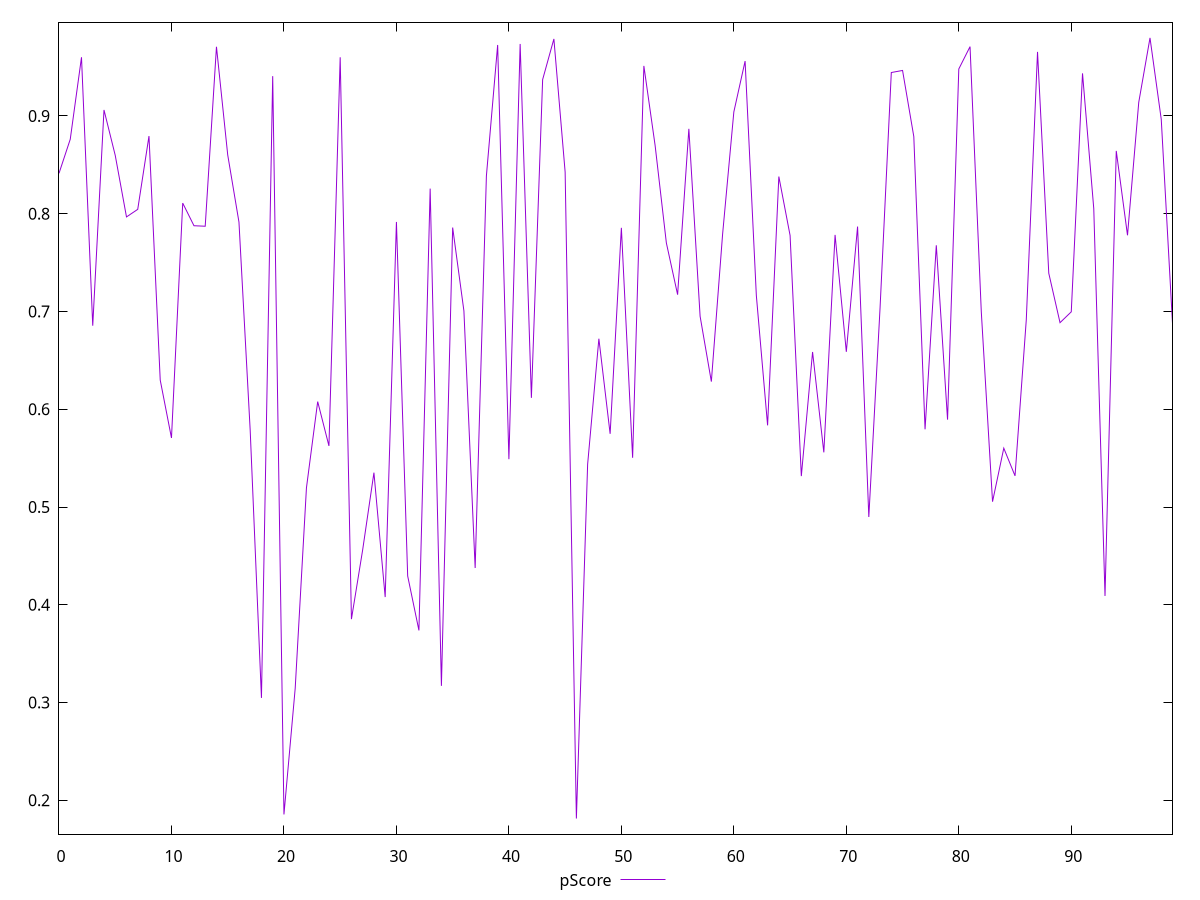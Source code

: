 reset

$pScore <<EOF
0 0.8412730380957953
1 0.8760833480193727
2 0.9599539648279589
3 0.6853850992066557
4 0.9060698515548484
5 0.8596226316473266
6 0.7966868595705436
7 0.804436147849863
8 0.8793466674156872
9 0.6297894728491593
10 0.5706258902317489
11 0.8108061825909378
12 0.7876638863785509
13 0.787159729002787
14 0.9707037485565668
15 0.8601213941055288
16 0.7913878511351591
17 0.5781293190862307
18 0.30476230231496415
19 0.9406550064235317
20 0.18558231017251292
21 0.31452070400073473
22 0.5195947034232475
23 0.6077960128078184
24 0.562489507512131
25 0.9599362786739054
26 0.3853247150222445
27 0.45628017642148916
28 0.5351319827536437
29 0.40790164977356647
30 0.791522945480865
31 0.42948390409938947
32 0.3738027791292555
33 0.8256257111101175
34 0.3170895654034698
35 0.7858058595553236
36 0.7005612848863787
37 0.43761446728501974
38 0.8386309957457251
39 0.9725062033910459
40 0.548886766249753
41 0.9735457914605421
42 0.6116379231536169
43 0.9371586899160935
44 0.978693487813656
45 0.8425173740932786
46 0.18142449733549848
47 0.5436567002377262
48 0.6721298708625661
49 0.5748378088305056
50 0.7855017226285476
51 0.5503273534195358
52 0.9511028372793923
53 0.8697633995379934
54 0.7700710592462237
55 0.7171525043947845
56 0.8867324478942342
57 0.6950508038636329
58 0.6282604606859012
59 0.7790195075361827
60 0.9040934177728075
61 0.9560420336062019
62 0.7163168457885745
63 0.5835225409714013
64 0.8379563819910034
65 0.7777050274131203
66 0.53162405811035
67 0.6585363314999566
68 0.5558766434410153
69 0.7782945308054027
70 0.6587217598253368
71 0.7868035189749956
72 0.48978817614004155
73 0.7036626803830397
74 0.9443453689445083
75 0.9464628367836199
76 0.8788303128398819
77 0.5794465988638577
78 0.7676688552729977
79 0.5893612210784251
80 0.9479691525421203
81 0.9708185173538467
82 0.6996914431199794
83 0.5054460724206109
84 0.5601697531369958
85 0.5318601782362504
86 0.691435893922923
87 0.9654432816434483
88 0.7390585038896079
89 0.68852610631692
90 0.6996346027296594
91 0.9434802383408767
92 0.8051126926515868
93 0.40903999573755195
94 0.86419210368116
95 0.7778861837684413
96 0.9139152943396511
97 0.9797484042857281
98 0.8965075740045625
99 0.6877671911479873
EOF

set key outside below
set xrange [0:99]
set yrange [0.1654580191964939:0.9957148824247326]
set trange [0.1654580191964939:0.9957148824247326]
set terminal svg size 640, 500 enhanced background rgb 'white'
set output "report_00015_2021-02-09T16-11-33.973Z/mainthread-work-breakdown/samples/pages+cached+noadtech/pScore/values.svg"

plot $pScore title "pScore" with line

reset
